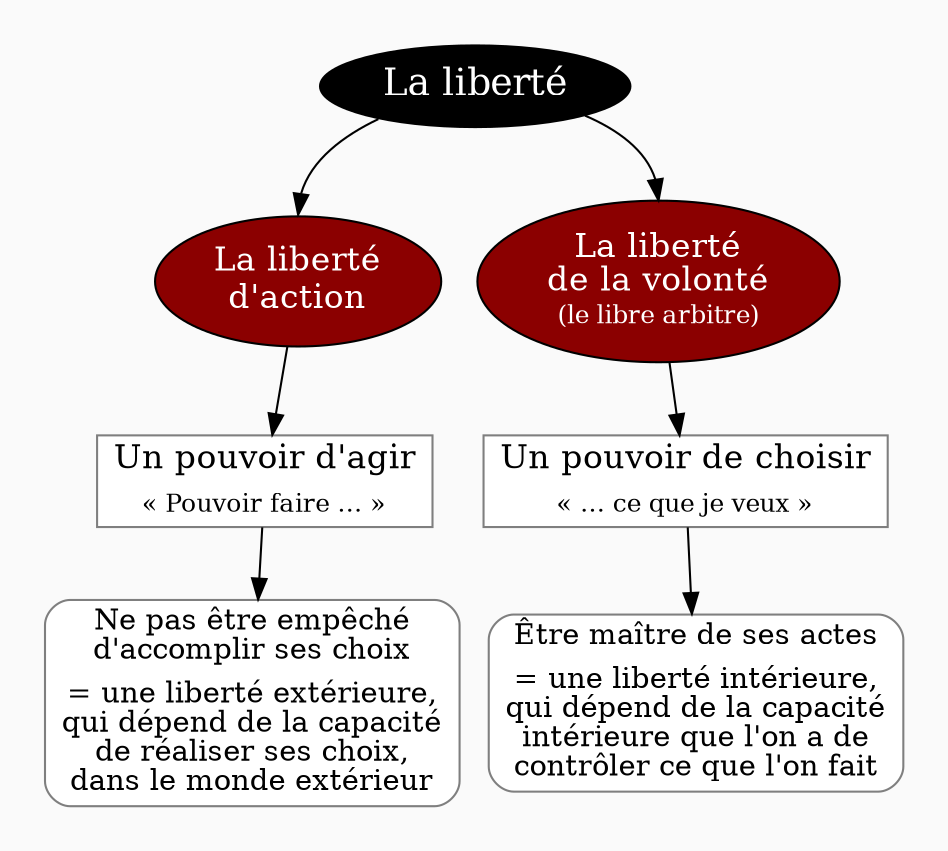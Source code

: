 digraph G {
// Template : diagram
// Usage : 
//rankdir=LR
splines=true
//splines=curved
bgcolor=grey98
pad=0.3
style=filled
edge[minlen=4]
node[style=filled, fontcolor=white]
ranksep=0.1
nodesep=0.2

// NIVEAU 1
node[fillcolor=12, fontsize=18]
a1[label="La liberté"]

// NIVEAU 2
node[fillcolor=red4, fontsize=16]
a1->{
b1[label="La liberté
d'action"]    
b2[label=<La liberté<br/>
de la volonté<br/>
<font point-size="3"><br/></font>
<font point-size="12">(le libre arbitre)</font>>]
}[headport=n]

node[fontcolor=black]
// NIVEAU 3 (sans intermédiaire)
node [shape=box, fillcolor=white, color=grey50]
// c1[label=""]
b1->c1
c1[label=<Un pouvoir d'agir<br/>
<font point-size="8"><br/></font>
<font point-size="12">« Pouvoir faire … »</font>>]
b2->c2
c2[label=<Un pouvoir de choisir<br/>
<font point-size="8"><br/></font>
<font point-size="12">« … ce que je veux »</font>>]

// INTERMÉDIAIRE AVANT NIVEAU 3
node[fillcolor=grey78, shape=oval]
// [arrowhead=none]
// bc1[label=""]

// NIVEAU 3 (avec intermédiaire)
node[fillcolor=white, shape=box, color=grey50]
// c1[label=""]

// NIVEAU 4
node[style="filled,rounded", fillcolor=white, shape=box, color=grey50]
// d1[label=""]

c1->d1
c2->d2

d1[label=<<font point-size="14">Ne pas être empêché<br/>
d'accomplir ses choix<br/></font>
<font point-size="7"><br/></font>
<font point-size="14">= une liberté extérieure,<br/>
qui dépend de la capacité<br/>
de réaliser ses choix,<br/>
dans le monde extérieur</font>>]
d2[label=<<font point-size="14">Être maître de ses actes<br/></font>
<font point-size="7"><br/></font>
<font point-size="14">= une liberté intérieure,<br/>
qui dépend de la capacité<br/>
intérieure que l'on a de<br/>
contrôler ce que l'on fait</font>>]



// ÉTIQUETTES EN ROUGE
node[shape=plaintext, fontcolor=firebrick3, fillcolor=grey98]
// e1[label=< <B>= Titre</B><BR /><BR />Contenu<BR /> >]
// e1[label=""]
// ->e1[minlen=1, style=invis]



// REMARQUES EN BLEU
node[color=blue, shape=box, margin=0.07, fontcolor=black, fontsize=12, style="dashed", penwidth=0.6]
edge[color=blue, arrowhead="none", xlabel="", style="dashed", penwidth=0.6]
// r1[label=""]
// {rank=same;->r1}
// {rank=same;r1->[dir=back]}

}
